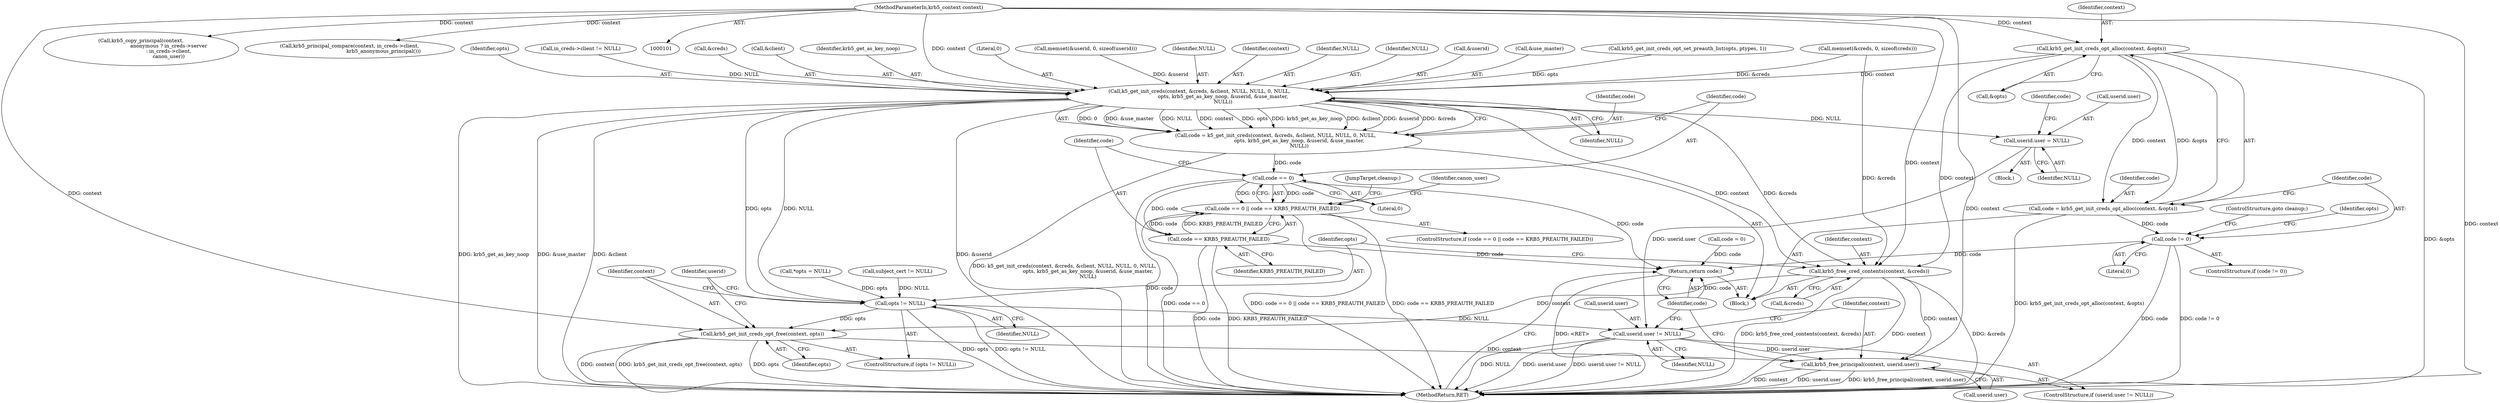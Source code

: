 digraph "0_krb5_5e6d1796106df8ba6bc1973ee0917c170d929086_0@pointer" {
"1000199" [label="(Call,krb5_get_init_creds_opt_alloc(context, &opts))"];
"1000102" [label="(MethodParameterIn,krb5_context context)"];
"1000197" [label="(Call,code = krb5_get_init_creds_opt_alloc(context, &opts))"];
"1000204" [label="(Call,code != 0)"];
"1000345" [label="(Return,return code;)"];
"1000282" [label="(Call,k5_get_init_creds(context, &creds, &client, NULL, NULL, 0, NULL,\n                              opts, krb5_get_as_key_noop, &userid, &use_master,\n                              NULL))"];
"1000280" [label="(Call,code = k5_get_init_creds(context, &creds, &client, NULL, NULL, 0, NULL,\n                              opts, krb5_get_as_key_noop, &userid, &use_master,\n                              NULL))"];
"1000301" [label="(Call,code == 0)"];
"1000300" [label="(Call,code == 0 || code == KRB5_PREAUTH_FAILED)"];
"1000304" [label="(Call,code == KRB5_PREAUTH_FAILED)"];
"1000314" [label="(Call,userid.user = NULL)"];
"1000335" [label="(Call,userid.user != NULL)"];
"1000340" [label="(Call,krb5_free_principal(context, userid.user))"];
"1000323" [label="(Call,krb5_free_cred_contents(context, &creds))"];
"1000331" [label="(Call,krb5_get_init_creds_opt_free(context, opts))"];
"1000328" [label="(Call,opts != NULL)"];
"1000347" [label="(MethodReturn,RET)"];
"1000204" [label="(Call,code != 0)"];
"1000288" [label="(Identifier,NULL)"];
"1000318" [label="(Identifier,NULL)"];
"1000283" [label="(Identifier,context)"];
"1000307" [label="(Block,)"];
"1000289" [label="(Identifier,NULL)"];
"1000102" [label="(MethodParameterIn,krb5_context context)"];
"1000305" [label="(Identifier,code)"];
"1000201" [label="(Call,&opts)"];
"1000339" [label="(Identifier,NULL)"];
"1000291" [label="(Identifier,NULL)"];
"1000303" [label="(Literal,0)"];
"1000198" [label="(Identifier,code)"];
"1000324" [label="(Identifier,context)"];
"1000323" [label="(Call,krb5_free_cred_contents(context, &creds))"];
"1000294" [label="(Call,&userid)"];
"1000306" [label="(Identifier,KRB5_PREAUTH_FAILED)"];
"1000329" [label="(Identifier,opts)"];
"1000197" [label="(Call,code = krb5_get_init_creds_opt_alloc(context, &opts))"];
"1000164" [label="(Call,krb5_copy_principal(context,\n                                   anonymous ? in_creds->server\n                                   : in_creds->client,\n                                   canon_user))"];
"1000327" [label="(ControlStructure,if (opts != NULL))"];
"1000330" [label="(Identifier,NULL)"];
"1000340" [label="(Call,krb5_free_principal(context, userid.user))"];
"1000302" [label="(Identifier,code)"];
"1000332" [label="(Identifier,context)"];
"1000175" [label="(Call,memset(&creds, 0, sizeof(creds)))"];
"1000342" [label="(Call,userid.user)"];
"1000300" [label="(Call,code == 0 || code == KRB5_PREAUTH_FAILED)"];
"1000304" [label="(Call,code == KRB5_PREAUTH_FAILED)"];
"1000157" [label="(Call,krb5_principal_compare(context, in_creds->client,\n                                           krb5_anonymous_principal()))"];
"1000282" [label="(Call,k5_get_init_creds(context, &creds, &client, NULL, NULL, 0, NULL,\n                              opts, krb5_get_as_key_noop, &userid, &use_master,\n                              NULL))"];
"1000296" [label="(Call,&use_master)"];
"1000223" [label="(Call,krb5_get_init_creds_opt_set_preauth_list(opts, ptypes, 1))"];
"1000292" [label="(Identifier,opts)"];
"1000228" [label="(Call,in_creds->client != NULL)"];
"1000284" [label="(Call,&creds)"];
"1000335" [label="(Call,userid.user != NULL)"];
"1000336" [label="(Call,userid.user)"];
"1000310" [label="(Identifier,canon_user)"];
"1000331" [label="(Call,krb5_get_init_creds_opt_free(context, opts))"];
"1000286" [label="(Call,&client)"];
"1000337" [label="(Identifier,userid)"];
"1000293" [label="(Identifier,krb5_get_as_key_noop)"];
"1000188" [label="(Call,subject_cert != NULL)"];
"1000200" [label="(Identifier,context)"];
"1000341" [label="(Identifier,context)"];
"1000106" [label="(Block,)"];
"1000345" [label="(Return,return code;)"];
"1000301" [label="(Call,code == 0)"];
"1000319" [label="(Call,code = 0)"];
"1000328" [label="(Call,opts != NULL)"];
"1000199" [label="(Call,krb5_get_init_creds_opt_alloc(context, &opts))"];
"1000299" [label="(ControlStructure,if (code == 0 || code == KRB5_PREAUTH_FAILED))"];
"1000298" [label="(Identifier,NULL)"];
"1000334" [label="(ControlStructure,if (userid.user != NULL))"];
"1000333" [label="(Identifier,opts)"];
"1000209" [label="(Identifier,opts)"];
"1000346" [label="(Identifier,code)"];
"1000322" [label="(JumpTarget,cleanup:)"];
"1000315" [label="(Call,userid.user)"];
"1000314" [label="(Call,userid.user = NULL)"];
"1000206" [label="(Literal,0)"];
"1000205" [label="(Identifier,code)"];
"1000203" [label="(ControlStructure,if (code != 0))"];
"1000280" [label="(Call,code = k5_get_init_creds(context, &creds, &client, NULL, NULL, 0, NULL,\n                              opts, krb5_get_as_key_noop, &userid, &use_master,\n                              NULL))"];
"1000290" [label="(Literal,0)"];
"1000281" [label="(Identifier,code)"];
"1000181" [label="(Call,memset(&userid, 0, sizeof(userid)))"];
"1000207" [label="(ControlStructure,goto cleanup;)"];
"1000320" [label="(Identifier,code)"];
"1000325" [label="(Call,&creds)"];
"1000117" [label="(Call,*opts = NULL)"];
"1000199" -> "1000197"  [label="AST: "];
"1000199" -> "1000201"  [label="CFG: "];
"1000200" -> "1000199"  [label="AST: "];
"1000201" -> "1000199"  [label="AST: "];
"1000197" -> "1000199"  [label="CFG: "];
"1000199" -> "1000347"  [label="DDG: &opts"];
"1000199" -> "1000197"  [label="DDG: context"];
"1000199" -> "1000197"  [label="DDG: &opts"];
"1000102" -> "1000199"  [label="DDG: context"];
"1000199" -> "1000282"  [label="DDG: context"];
"1000199" -> "1000323"  [label="DDG: context"];
"1000102" -> "1000101"  [label="AST: "];
"1000102" -> "1000347"  [label="DDG: context"];
"1000102" -> "1000157"  [label="DDG: context"];
"1000102" -> "1000164"  [label="DDG: context"];
"1000102" -> "1000282"  [label="DDG: context"];
"1000102" -> "1000323"  [label="DDG: context"];
"1000102" -> "1000331"  [label="DDG: context"];
"1000102" -> "1000340"  [label="DDG: context"];
"1000197" -> "1000106"  [label="AST: "];
"1000198" -> "1000197"  [label="AST: "];
"1000205" -> "1000197"  [label="CFG: "];
"1000197" -> "1000347"  [label="DDG: krb5_get_init_creds_opt_alloc(context, &opts)"];
"1000197" -> "1000204"  [label="DDG: code"];
"1000204" -> "1000203"  [label="AST: "];
"1000204" -> "1000206"  [label="CFG: "];
"1000205" -> "1000204"  [label="AST: "];
"1000206" -> "1000204"  [label="AST: "];
"1000207" -> "1000204"  [label="CFG: "];
"1000209" -> "1000204"  [label="CFG: "];
"1000204" -> "1000347"  [label="DDG: code"];
"1000204" -> "1000347"  [label="DDG: code != 0"];
"1000204" -> "1000345"  [label="DDG: code"];
"1000345" -> "1000106"  [label="AST: "];
"1000345" -> "1000346"  [label="CFG: "];
"1000346" -> "1000345"  [label="AST: "];
"1000347" -> "1000345"  [label="CFG: "];
"1000345" -> "1000347"  [label="DDG: <RET>"];
"1000346" -> "1000345"  [label="DDG: code"];
"1000304" -> "1000345"  [label="DDG: code"];
"1000301" -> "1000345"  [label="DDG: code"];
"1000319" -> "1000345"  [label="DDG: code"];
"1000282" -> "1000280"  [label="AST: "];
"1000282" -> "1000298"  [label="CFG: "];
"1000283" -> "1000282"  [label="AST: "];
"1000284" -> "1000282"  [label="AST: "];
"1000286" -> "1000282"  [label="AST: "];
"1000288" -> "1000282"  [label="AST: "];
"1000289" -> "1000282"  [label="AST: "];
"1000290" -> "1000282"  [label="AST: "];
"1000291" -> "1000282"  [label="AST: "];
"1000292" -> "1000282"  [label="AST: "];
"1000293" -> "1000282"  [label="AST: "];
"1000294" -> "1000282"  [label="AST: "];
"1000296" -> "1000282"  [label="AST: "];
"1000298" -> "1000282"  [label="AST: "];
"1000280" -> "1000282"  [label="CFG: "];
"1000282" -> "1000347"  [label="DDG: &client"];
"1000282" -> "1000347"  [label="DDG: &userid"];
"1000282" -> "1000347"  [label="DDG: krb5_get_as_key_noop"];
"1000282" -> "1000347"  [label="DDG: &use_master"];
"1000282" -> "1000280"  [label="DDG: 0"];
"1000282" -> "1000280"  [label="DDG: &use_master"];
"1000282" -> "1000280"  [label="DDG: NULL"];
"1000282" -> "1000280"  [label="DDG: context"];
"1000282" -> "1000280"  [label="DDG: opts"];
"1000282" -> "1000280"  [label="DDG: krb5_get_as_key_noop"];
"1000282" -> "1000280"  [label="DDG: &client"];
"1000282" -> "1000280"  [label="DDG: &userid"];
"1000282" -> "1000280"  [label="DDG: &creds"];
"1000175" -> "1000282"  [label="DDG: &creds"];
"1000228" -> "1000282"  [label="DDG: NULL"];
"1000223" -> "1000282"  [label="DDG: opts"];
"1000181" -> "1000282"  [label="DDG: &userid"];
"1000282" -> "1000314"  [label="DDG: NULL"];
"1000282" -> "1000323"  [label="DDG: context"];
"1000282" -> "1000323"  [label="DDG: &creds"];
"1000282" -> "1000328"  [label="DDG: opts"];
"1000282" -> "1000328"  [label="DDG: NULL"];
"1000280" -> "1000106"  [label="AST: "];
"1000281" -> "1000280"  [label="AST: "];
"1000302" -> "1000280"  [label="CFG: "];
"1000280" -> "1000347"  [label="DDG: k5_get_init_creds(context, &creds, &client, NULL, NULL, 0, NULL,\n                              opts, krb5_get_as_key_noop, &userid, &use_master,\n                              NULL)"];
"1000280" -> "1000301"  [label="DDG: code"];
"1000301" -> "1000300"  [label="AST: "];
"1000301" -> "1000303"  [label="CFG: "];
"1000302" -> "1000301"  [label="AST: "];
"1000303" -> "1000301"  [label="AST: "];
"1000305" -> "1000301"  [label="CFG: "];
"1000300" -> "1000301"  [label="CFG: "];
"1000301" -> "1000347"  [label="DDG: code"];
"1000301" -> "1000300"  [label="DDG: code"];
"1000301" -> "1000300"  [label="DDG: 0"];
"1000301" -> "1000304"  [label="DDG: code"];
"1000300" -> "1000299"  [label="AST: "];
"1000300" -> "1000304"  [label="CFG: "];
"1000304" -> "1000300"  [label="AST: "];
"1000310" -> "1000300"  [label="CFG: "];
"1000322" -> "1000300"  [label="CFG: "];
"1000300" -> "1000347"  [label="DDG: code == KRB5_PREAUTH_FAILED"];
"1000300" -> "1000347"  [label="DDG: code == 0"];
"1000300" -> "1000347"  [label="DDG: code == 0 || code == KRB5_PREAUTH_FAILED"];
"1000304" -> "1000300"  [label="DDG: code"];
"1000304" -> "1000300"  [label="DDG: KRB5_PREAUTH_FAILED"];
"1000304" -> "1000306"  [label="CFG: "];
"1000305" -> "1000304"  [label="AST: "];
"1000306" -> "1000304"  [label="AST: "];
"1000304" -> "1000347"  [label="DDG: code"];
"1000304" -> "1000347"  [label="DDG: KRB5_PREAUTH_FAILED"];
"1000314" -> "1000307"  [label="AST: "];
"1000314" -> "1000318"  [label="CFG: "];
"1000315" -> "1000314"  [label="AST: "];
"1000318" -> "1000314"  [label="AST: "];
"1000320" -> "1000314"  [label="CFG: "];
"1000314" -> "1000335"  [label="DDG: userid.user"];
"1000335" -> "1000334"  [label="AST: "];
"1000335" -> "1000339"  [label="CFG: "];
"1000336" -> "1000335"  [label="AST: "];
"1000339" -> "1000335"  [label="AST: "];
"1000341" -> "1000335"  [label="CFG: "];
"1000346" -> "1000335"  [label="CFG: "];
"1000335" -> "1000347"  [label="DDG: NULL"];
"1000335" -> "1000347"  [label="DDG: userid.user"];
"1000335" -> "1000347"  [label="DDG: userid.user != NULL"];
"1000328" -> "1000335"  [label="DDG: NULL"];
"1000335" -> "1000340"  [label="DDG: userid.user"];
"1000340" -> "1000334"  [label="AST: "];
"1000340" -> "1000342"  [label="CFG: "];
"1000341" -> "1000340"  [label="AST: "];
"1000342" -> "1000340"  [label="AST: "];
"1000346" -> "1000340"  [label="CFG: "];
"1000340" -> "1000347"  [label="DDG: userid.user"];
"1000340" -> "1000347"  [label="DDG: krb5_free_principal(context, userid.user)"];
"1000340" -> "1000347"  [label="DDG: context"];
"1000331" -> "1000340"  [label="DDG: context"];
"1000323" -> "1000340"  [label="DDG: context"];
"1000323" -> "1000106"  [label="AST: "];
"1000323" -> "1000325"  [label="CFG: "];
"1000324" -> "1000323"  [label="AST: "];
"1000325" -> "1000323"  [label="AST: "];
"1000329" -> "1000323"  [label="CFG: "];
"1000323" -> "1000347"  [label="DDG: context"];
"1000323" -> "1000347"  [label="DDG: &creds"];
"1000323" -> "1000347"  [label="DDG: krb5_free_cred_contents(context, &creds)"];
"1000175" -> "1000323"  [label="DDG: &creds"];
"1000323" -> "1000331"  [label="DDG: context"];
"1000331" -> "1000327"  [label="AST: "];
"1000331" -> "1000333"  [label="CFG: "];
"1000332" -> "1000331"  [label="AST: "];
"1000333" -> "1000331"  [label="AST: "];
"1000337" -> "1000331"  [label="CFG: "];
"1000331" -> "1000347"  [label="DDG: krb5_get_init_creds_opt_free(context, opts)"];
"1000331" -> "1000347"  [label="DDG: opts"];
"1000331" -> "1000347"  [label="DDG: context"];
"1000328" -> "1000331"  [label="DDG: opts"];
"1000328" -> "1000327"  [label="AST: "];
"1000328" -> "1000330"  [label="CFG: "];
"1000329" -> "1000328"  [label="AST: "];
"1000330" -> "1000328"  [label="AST: "];
"1000332" -> "1000328"  [label="CFG: "];
"1000337" -> "1000328"  [label="CFG: "];
"1000328" -> "1000347"  [label="DDG: opts != NULL"];
"1000328" -> "1000347"  [label="DDG: opts"];
"1000117" -> "1000328"  [label="DDG: opts"];
"1000188" -> "1000328"  [label="DDG: NULL"];
}
